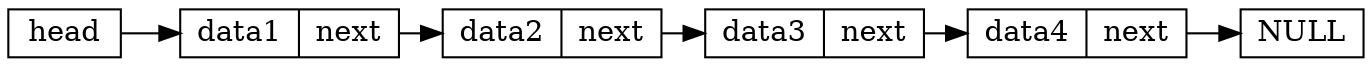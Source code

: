 
digraph node_5 {
    layout=neato;
    node [shape = record,height=.1];
    node0[label = "head", pos = "0,0!"];
    node1[label = "data1|next", pos = "1.5,0!"];
    node2[label = "data2|next", pos = "3.25,0!"];
    node3[label = "data3|next", pos = "5,0!"];
    node4[label = "data4|next", pos = "6.75,0!"];
    node5[label = "NULL", pos = "8.25,0!"];

    node0->node1->node2->node3->node4->node5;
} 
